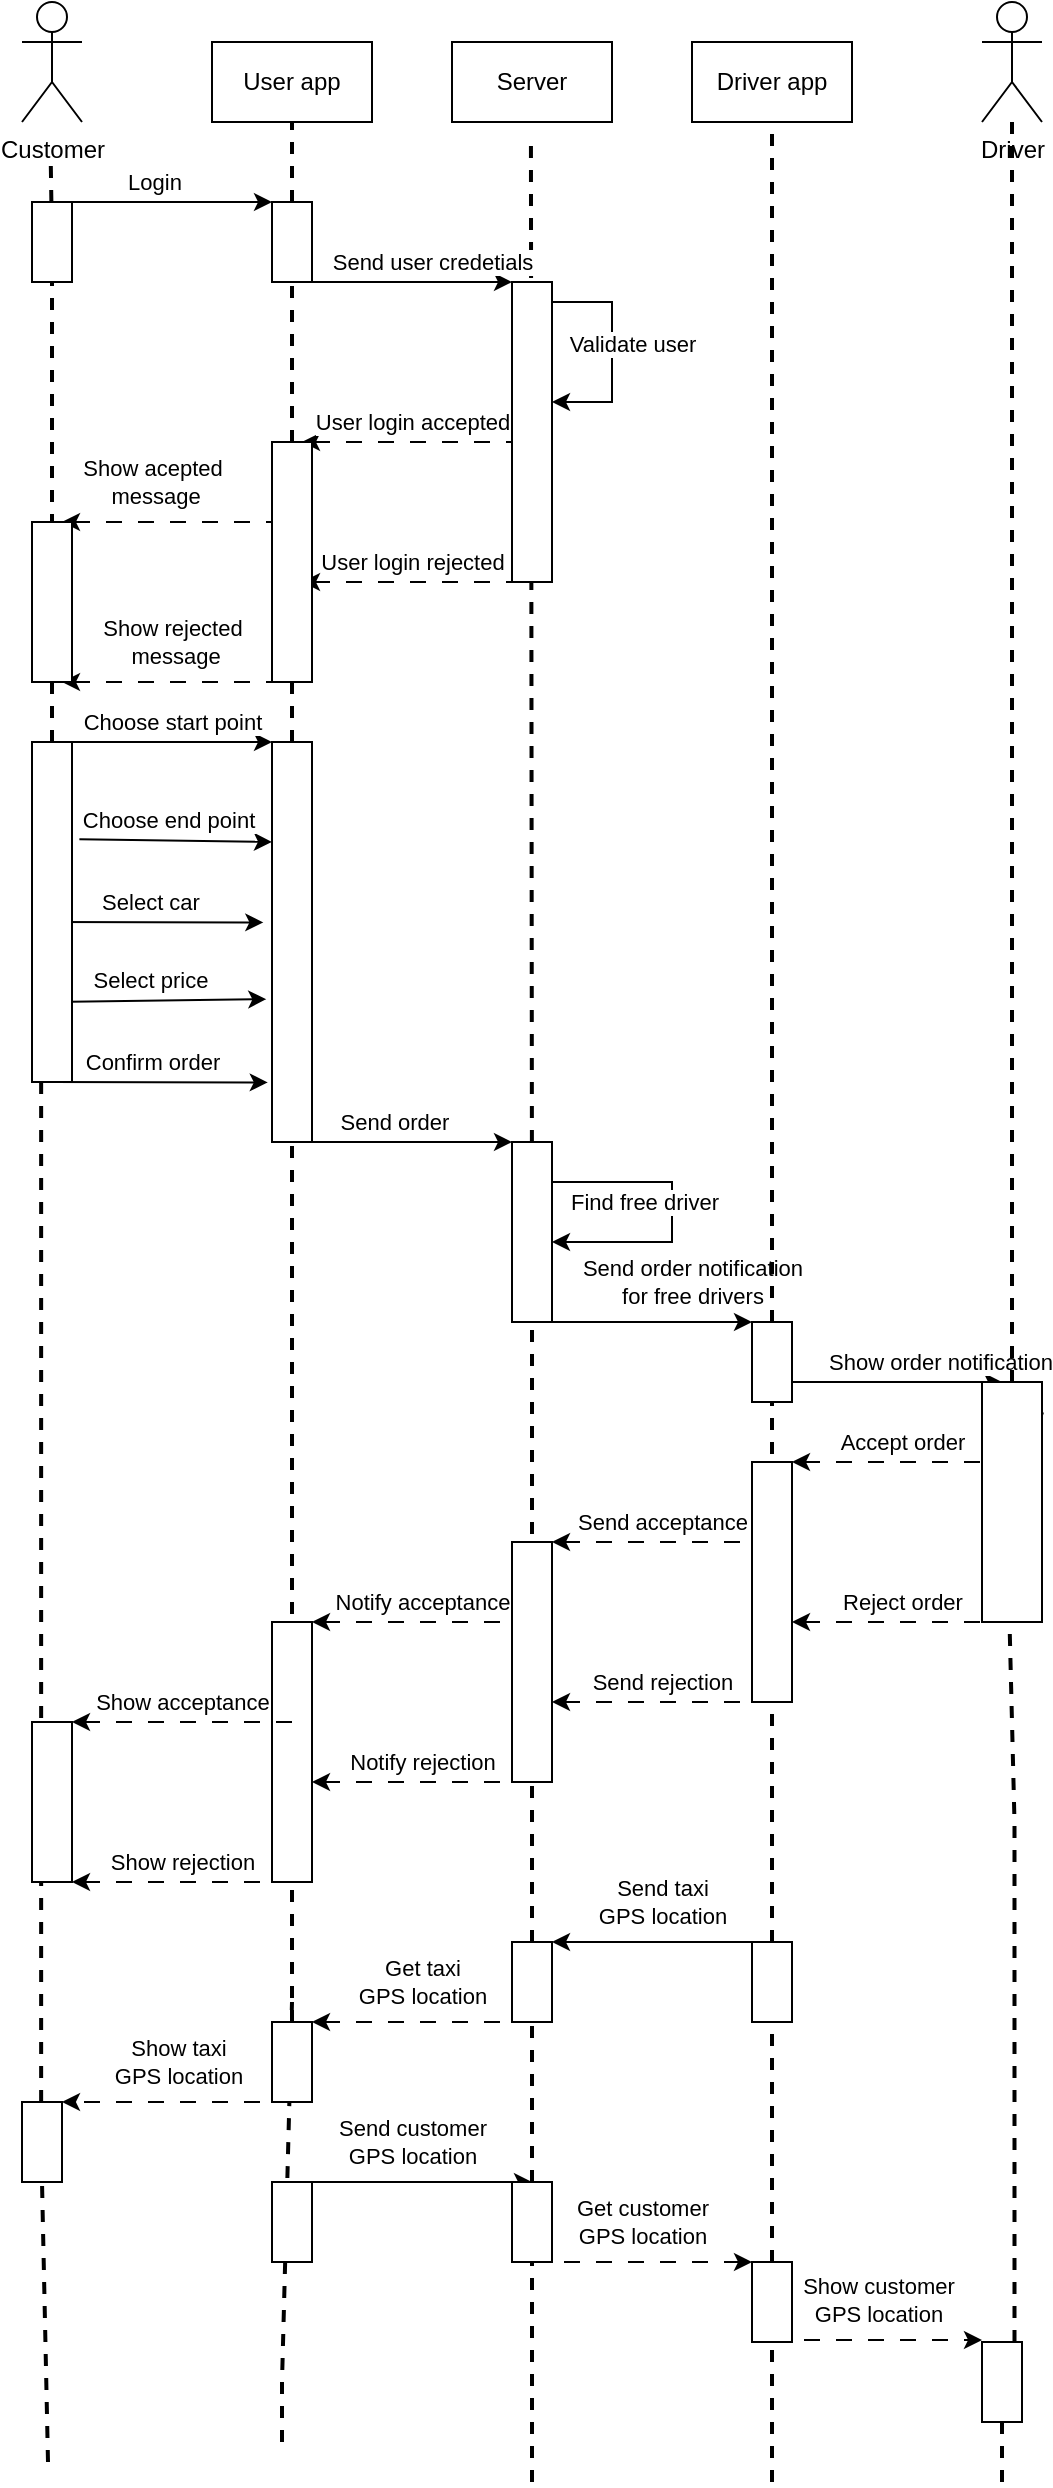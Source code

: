 <mxfile version="24.0.2" type="device">
  <diagram name="Сторінка-1" id="gaHJlM_o8Gn8RclPUItu">
    <mxGraphModel dx="745" dy="491" grid="1" gridSize="10" guides="1" tooltips="1" connect="1" arrows="1" fold="1" page="1" pageScale="1" pageWidth="827" pageHeight="1169" math="0" shadow="0">
      <root>
        <mxCell id="0" />
        <mxCell id="1" parent="0" />
        <mxCell id="_SpGkHHjeZJWKLWVW1Du-1" value="Customer" style="shape=umlActor;verticalLabelPosition=bottom;verticalAlign=top;html=1;outlineConnect=0;" parent="1" vertex="1">
          <mxGeometry x="65" y="60" width="30" height="60" as="geometry" />
        </mxCell>
        <mxCell id="_SpGkHHjeZJWKLWVW1Du-2" value="Driver" style="shape=umlActor;verticalLabelPosition=bottom;verticalAlign=top;html=1;outlineConnect=0;" parent="1" vertex="1">
          <mxGeometry x="545" y="60" width="30" height="60" as="geometry" />
        </mxCell>
        <mxCell id="_SpGkHHjeZJWKLWVW1Du-5" value="User app" style="rounded=0;whiteSpace=wrap;html=1;" parent="1" vertex="1">
          <mxGeometry x="160" y="80" width="80" height="40" as="geometry" />
        </mxCell>
        <mxCell id="_SpGkHHjeZJWKLWVW1Du-7" value="Server" style="rounded=0;whiteSpace=wrap;html=1;" parent="1" vertex="1">
          <mxGeometry x="280" y="80" width="80" height="40" as="geometry" />
        </mxCell>
        <mxCell id="_SpGkHHjeZJWKLWVW1Du-13" value="Choose start point" style="endArrow=classic;html=1;rounded=0;entryX=0;entryY=0;entryDx=0;entryDy=0;" parent="1" edge="1">
          <mxGeometry x="0.091" y="10" width="50" height="50" relative="1" as="geometry">
            <mxPoint x="80" y="430" as="sourcePoint" />
            <mxPoint x="190" y="430" as="targetPoint" />
            <Array as="points">
              <mxPoint x="130" y="430" />
            </Array>
            <mxPoint as="offset" />
          </mxGeometry>
        </mxCell>
        <mxCell id="_SpGkHHjeZJWKLWVW1Du-14" value="Choose end point" style="endArrow=classic;html=1;rounded=0;entryX=0;entryY=0.25;entryDx=0;entryDy=0;exitX=1.185;exitY=0.286;exitDx=0;exitDy=0;exitPerimeter=0;" parent="1" source="_SpGkHHjeZJWKLWVW1Du-74" edge="1">
          <mxGeometry x="-0.074" y="10" width="50" height="50" relative="1" as="geometry">
            <mxPoint x="90" y="480" as="sourcePoint" />
            <mxPoint x="190" y="480" as="targetPoint" />
            <Array as="points" />
            <mxPoint as="offset" />
          </mxGeometry>
        </mxCell>
        <mxCell id="_SpGkHHjeZJWKLWVW1Du-15" value="Select car" style="endArrow=classic;html=1;rounded=0;entryX=-0.217;entryY=0.451;entryDx=0;entryDy=0;entryPerimeter=0;" parent="1" edge="1">
          <mxGeometry x="-0.08" y="10" width="50" height="50" relative="1" as="geometry">
            <mxPoint x="80" y="520" as="sourcePoint" />
            <mxPoint x="185.66" y="520.2" as="targetPoint" />
            <Array as="points" />
            <mxPoint as="offset" />
          </mxGeometry>
        </mxCell>
        <mxCell id="_SpGkHHjeZJWKLWVW1Du-16" value="Confirm order" style="endArrow=classic;html=1;rounded=0;entryX=-0.106;entryY=0.851;entryDx=0;entryDy=0;entryPerimeter=0;" parent="1" edge="1">
          <mxGeometry x="-0.077" y="10" width="50" height="50" relative="1" as="geometry">
            <mxPoint x="80" y="600" as="sourcePoint" />
            <mxPoint x="187.88" y="600.2" as="targetPoint" />
            <Array as="points" />
            <mxPoint as="offset" />
          </mxGeometry>
        </mxCell>
        <mxCell id="_SpGkHHjeZJWKLWVW1Du-18" value="Driver app" style="rounded=0;whiteSpace=wrap;html=1;" parent="1" vertex="1">
          <mxGeometry x="400" y="80" width="80" height="40" as="geometry" />
        </mxCell>
        <mxCell id="_SpGkHHjeZJWKLWVW1Du-19" value="Select price" style="endArrow=classic;html=1;rounded=0;entryX=-0.143;entryY=0.643;entryDx=0;entryDy=0;entryPerimeter=0;" parent="1" edge="1">
          <mxGeometry x="-0.08" y="10" width="50" height="50" relative="1" as="geometry">
            <mxPoint x="80" y="560" as="sourcePoint" />
            <mxPoint x="187.14" y="558.6" as="targetPoint" />
            <Array as="points" />
            <mxPoint as="offset" />
          </mxGeometry>
        </mxCell>
        <mxCell id="_SpGkHHjeZJWKLWVW1Du-24" value="Send order" style="endArrow=classic;html=1;rounded=0;entryX=0;entryY=0;entryDx=0;entryDy=0;" parent="1" edge="1">
          <mxGeometry x="-0.076" y="10" width="50" height="50" relative="1" as="geometry">
            <mxPoint x="200" y="630" as="sourcePoint" />
            <mxPoint x="310.0" y="630" as="targetPoint" />
            <Array as="points" />
            <mxPoint as="offset" />
          </mxGeometry>
        </mxCell>
        <mxCell id="_SpGkHHjeZJWKLWVW1Du-25" value="Find free driver" style="endArrow=classic;html=1;rounded=0;" parent="1" edge="1">
          <mxGeometry x="-0.385" y="-10" width="50" height="50" relative="1" as="geometry">
            <mxPoint x="330" y="650" as="sourcePoint" />
            <mxPoint x="330" y="680" as="targetPoint" />
            <Array as="points">
              <mxPoint x="390" y="650" />
              <mxPoint x="390" y="680" />
            </Array>
            <mxPoint as="offset" />
          </mxGeometry>
        </mxCell>
        <mxCell id="_SpGkHHjeZJWKLWVW1Du-26" value="Send order notification&lt;br&gt;for free drivers" style="endArrow=classic;html=1;rounded=0;verticalAlign=middle;entryX=0;entryY=0;entryDx=0;entryDy=0;" parent="1" target="_SpGkHHjeZJWKLWVW1Du-51" edge="1">
          <mxGeometry x="0.46" y="20" width="50" height="50" relative="1" as="geometry">
            <mxPoint x="319" y="720" as="sourcePoint" />
            <mxPoint x="420" y="720" as="targetPoint" />
            <Array as="points" />
            <mxPoint as="offset" />
          </mxGeometry>
        </mxCell>
        <mxCell id="_SpGkHHjeZJWKLWVW1Du-28" value="Show order notification" style="endArrow=classic;html=1;rounded=0;" parent="1" edge="1">
          <mxGeometry x="0.455" y="10" width="50" height="50" relative="1" as="geometry">
            <mxPoint x="440" y="750" as="sourcePoint" />
            <mxPoint x="555" y="750" as="targetPoint" />
            <Array as="points" />
            <mxPoint as="offset" />
          </mxGeometry>
        </mxCell>
        <mxCell id="_SpGkHHjeZJWKLWVW1Du-29" value="Accept order" style="endArrow=classic;html=1;rounded=0;entryX=1;entryY=0;entryDx=0;entryDy=0;dashed=1;dashPattern=8 8;" parent="1" target="_SpGkHHjeZJWKLWVW1Du-60" edge="1">
          <mxGeometry y="-10" width="50" height="50" relative="1" as="geometry">
            <mxPoint x="560" y="790" as="sourcePoint" />
            <mxPoint x="440" y="790" as="targetPoint" />
            <mxPoint as="offset" />
          </mxGeometry>
        </mxCell>
        <mxCell id="_SpGkHHjeZJWKLWVW1Du-30" value="Reject order" style="endArrow=classic;html=1;rounded=0;entryX=1;entryY=0;entryDx=0;entryDy=0;dashed=1;dashPattern=8 8;" parent="1" edge="1">
          <mxGeometry y="-10" width="50" height="50" relative="1" as="geometry">
            <mxPoint x="560" y="870" as="sourcePoint" />
            <mxPoint x="450" y="870" as="targetPoint" />
            <mxPoint as="offset" />
          </mxGeometry>
        </mxCell>
        <mxCell id="_SpGkHHjeZJWKLWVW1Du-31" value="Send acceptance" style="endArrow=classic;html=1;rounded=0;dashed=1;dashPattern=8 8;entryX=1;entryY=0;entryDx=0;entryDy=0;" parent="1" target="_SpGkHHjeZJWKLWVW1Du-63" edge="1">
          <mxGeometry y="-10" width="50" height="50" relative="1" as="geometry">
            <mxPoint x="440" y="830" as="sourcePoint" />
            <mxPoint x="320" y="830" as="targetPoint" />
            <mxPoint as="offset" />
          </mxGeometry>
        </mxCell>
        <mxCell id="_SpGkHHjeZJWKLWVW1Du-32" value="Send rejection" style="endArrow=classic;html=1;rounded=0;entryX=1;entryY=0;entryDx=0;entryDy=0;dashed=1;dashPattern=8 8;" parent="1" edge="1">
          <mxGeometry y="-10" width="50" height="50" relative="1" as="geometry">
            <mxPoint x="440" y="910" as="sourcePoint" />
            <mxPoint x="330" y="910" as="targetPoint" />
            <mxPoint as="offset" />
          </mxGeometry>
        </mxCell>
        <mxCell id="_SpGkHHjeZJWKLWVW1Du-33" value="Notify acceptance" style="endArrow=classic;html=1;rounded=0;entryX=1;entryY=0;entryDx=0;entryDy=0;dashed=1;dashPattern=8 8;" parent="1" target="_SpGkHHjeZJWKLWVW1Du-84" edge="1">
          <mxGeometry y="-10" width="50" height="50" relative="1" as="geometry">
            <mxPoint x="320" y="870" as="sourcePoint" />
            <mxPoint x="200" y="870" as="targetPoint" />
            <mxPoint as="offset" />
          </mxGeometry>
        </mxCell>
        <mxCell id="_SpGkHHjeZJWKLWVW1Du-34" value="Notify rejection" style="endArrow=classic;html=1;rounded=0;entryX=1;entryY=0;entryDx=0;entryDy=0;dashed=1;dashPattern=8 8;" parent="1" edge="1">
          <mxGeometry y="-10" width="50" height="50" relative="1" as="geometry">
            <mxPoint x="320" y="950" as="sourcePoint" />
            <mxPoint x="210" y="950" as="targetPoint" />
            <mxPoint as="offset" />
          </mxGeometry>
        </mxCell>
        <mxCell id="_SpGkHHjeZJWKLWVW1Du-35" value="Send taxi &lt;br&gt;GPS location" style="endArrow=classic;html=1;rounded=0;entryX=1;entryY=0;entryDx=0;entryDy=0;" parent="1" target="_SpGkHHjeZJWKLWVW1Du-65" edge="1">
          <mxGeometry y="-20" width="50" height="50" relative="1" as="geometry">
            <mxPoint x="440" y="1030" as="sourcePoint" />
            <mxPoint x="320" y="1030" as="targetPoint" />
            <mxPoint as="offset" />
          </mxGeometry>
        </mxCell>
        <mxCell id="_SpGkHHjeZJWKLWVW1Du-36" value="Get taxi &lt;br&gt;GPS location" style="endArrow=classic;html=1;rounded=0;entryX=1;entryY=0;entryDx=0;entryDy=0;dashed=1;dashPattern=8 8;" parent="1" target="_SpGkHHjeZJWKLWVW1Du-76" edge="1">
          <mxGeometry y="-20" width="50" height="50" relative="1" as="geometry">
            <mxPoint x="320" y="1070" as="sourcePoint" />
            <mxPoint x="200" y="1070" as="targetPoint" />
            <mxPoint as="offset" />
          </mxGeometry>
        </mxCell>
        <mxCell id="_SpGkHHjeZJWKLWVW1Du-37" value="Show taxi &lt;br&gt;GPS location" style="endArrow=classic;html=1;rounded=0;entryX=1;entryY=0;entryDx=0;entryDy=0;dashed=1;dashPattern=8 8;" parent="1" target="_SpGkHHjeZJWKLWVW1Du-80" edge="1">
          <mxGeometry y="-20" width="50" height="50" relative="1" as="geometry">
            <mxPoint x="200" y="1110" as="sourcePoint" />
            <mxPoint x="80" y="1110" as="targetPoint" />
            <mxPoint as="offset" />
          </mxGeometry>
        </mxCell>
        <mxCell id="_SpGkHHjeZJWKLWVW1Du-39" value="&lt;span style=&quot;color: rgb(0, 0, 0); font-family: Helvetica; font-size: 11px; font-style: normal; font-variant-ligatures: normal; font-variant-caps: normal; font-weight: 400; letter-spacing: normal; orphans: 2; text-align: center; text-indent: 0px; text-transform: none; widows: 2; word-spacing: 0px; -webkit-text-stroke-width: 0px; background-color: rgb(255, 255, 255); text-decoration-thickness: initial; text-decoration-style: initial; text-decoration-color: initial; float: none; display: inline !important;&quot;&gt;Send customer&lt;/span&gt;&lt;br style=&quot;--tw-border-spacing-x: 0; --tw-border-spacing-y: 0; --tw-translate-x: 0; --tw-translate-y: 0; --tw-rotate: 0; --tw-skew-x: 0; --tw-skew-y: 0; --tw-scale-x: 1; --tw-scale-y: 1; --tw-pan-x: ; --tw-pan-y: ; --tw-pinch-zoom: ; --tw-scroll-snap-strictness: proximity; --tw-ordinal: ; --tw-slashed-zero: ; --tw-numeric-figure: ; --tw-numeric-spacing: ; --tw-numeric-fraction: ; --tw-ring-inset: ; --tw-ring-offset-width: 0px; --tw-ring-offset-color: #fff; --tw-ring-color: rgb(59 130 246 / .5); --tw-ring-offset-shadow: 0 0 #0000; --tw-ring-shadow: 0 0 #0000; --tw-shadow: 0 0 #0000; --tw-shadow-colored: 0 0 #0000; --tw-blur: ; --tw-brightness: ; --tw-contrast: ; --tw-grayscale: ; --tw-hue-rotate: ; --tw-invert: ; --tw-saturate: ; --tw-sepia: ; --tw-drop-shadow: ; --tw-backdrop-blur: ; --tw-backdrop-brightness: ; --tw-backdrop-contrast: ; --tw-backdrop-grayscale: ; --tw-backdrop-hue-rotate: ; --tw-backdrop-invert: ; --tw-backdrop-opacity: ; --tw-backdrop-saturate: ; --tw-backdrop-sepia: ; border-color: var(--border-color); color: rgb(0, 0, 0); font-family: Helvetica; font-size: 11px; font-style: normal; font-variant-ligatures: normal; font-variant-caps: normal; font-weight: 400; letter-spacing: normal; orphans: 2; text-align: center; text-indent: 0px; text-transform: none; widows: 2; word-spacing: 0px; -webkit-text-stroke-width: 0px; text-decoration-thickness: initial; text-decoration-style: initial; text-decoration-color: initial;&quot;&gt;&lt;span style=&quot;color: rgb(0, 0, 0); font-family: Helvetica; font-size: 11px; font-style: normal; font-variant-ligatures: normal; font-variant-caps: normal; font-weight: 400; letter-spacing: normal; orphans: 2; text-align: center; text-indent: 0px; text-transform: none; widows: 2; word-spacing: 0px; -webkit-text-stroke-width: 0px; background-color: rgb(255, 255, 255); text-decoration-thickness: initial; text-decoration-style: initial; text-decoration-color: initial; float: none; display: inline !important;&quot;&gt;GPS location&lt;/span&gt;" style="endArrow=classic;html=1;rounded=0;" parent="1" edge="1">
          <mxGeometry y="20" width="50" height="50" relative="1" as="geometry">
            <mxPoint x="200" y="1150" as="sourcePoint" />
            <mxPoint x="320" y="1150" as="targetPoint" />
            <mxPoint as="offset" />
          </mxGeometry>
        </mxCell>
        <mxCell id="_SpGkHHjeZJWKLWVW1Du-40" value="Get customer&lt;br style=&quot;--tw-border-spacing-x: 0; --tw-border-spacing-y: 0; --tw-translate-x: 0; --tw-translate-y: 0; --tw-rotate: 0; --tw-skew-x: 0; --tw-skew-y: 0; --tw-scale-x: 1; --tw-scale-y: 1; --tw-pan-x: ; --tw-pan-y: ; --tw-pinch-zoom: ; --tw-scroll-snap-strictness: proximity; --tw-ordinal: ; --tw-slashed-zero: ; --tw-numeric-figure: ; --tw-numeric-spacing: ; --tw-numeric-fraction: ; --tw-ring-inset: ; --tw-ring-offset-width: 0px; --tw-ring-offset-color: #fff; --tw-ring-color: rgb(59 130 246 / .5); --tw-ring-offset-shadow: 0 0 #0000; --tw-ring-shadow: 0 0 #0000; --tw-shadow: 0 0 #0000; --tw-shadow-colored: 0 0 #0000; --tw-blur: ; --tw-brightness: ; --tw-contrast: ; --tw-grayscale: ; --tw-hue-rotate: ; --tw-invert: ; --tw-saturate: ; --tw-sepia: ; --tw-drop-shadow: ; --tw-backdrop-blur: ; --tw-backdrop-brightness: ; --tw-backdrop-contrast: ; --tw-backdrop-grayscale: ; --tw-backdrop-hue-rotate: ; --tw-backdrop-invert: ; --tw-backdrop-opacity: ; --tw-backdrop-saturate: ; --tw-backdrop-sepia: ; border-color: var(--border-color);&quot;&gt;GPS location" style="endArrow=classic;html=1;rounded=0;entryX=0;entryY=0;entryDx=0;entryDy=0;dashed=1;dashPattern=8 8;" parent="1" target="_SpGkHHjeZJWKLWVW1Du-85" edge="1">
          <mxGeometry y="20" width="50" height="50" relative="1" as="geometry">
            <mxPoint x="320" y="1190" as="sourcePoint" />
            <mxPoint x="440" y="1190" as="targetPoint" />
            <mxPoint as="offset" />
          </mxGeometry>
        </mxCell>
        <mxCell id="_SpGkHHjeZJWKLWVW1Du-41" value="&lt;span style=&quot;color: rgb(0, 0, 0); font-family: Helvetica; font-size: 11px; font-style: normal; font-variant-ligatures: normal; font-variant-caps: normal; font-weight: 400; letter-spacing: normal; orphans: 2; text-align: center; text-indent: 0px; text-transform: none; widows: 2; word-spacing: 0px; -webkit-text-stroke-width: 0px; background-color: rgb(255, 255, 255); text-decoration-thickness: initial; text-decoration-style: initial; text-decoration-color: initial; float: none; display: inline !important;&quot;&gt;Show customer&lt;/span&gt;&lt;br style=&quot;--tw-border-spacing-x: 0; --tw-border-spacing-y: 0; --tw-translate-x: 0; --tw-translate-y: 0; --tw-rotate: 0; --tw-skew-x: 0; --tw-skew-y: 0; --tw-scale-x: 1; --tw-scale-y: 1; --tw-pan-x: ; --tw-pan-y: ; --tw-pinch-zoom: ; --tw-scroll-snap-strictness: proximity; --tw-ordinal: ; --tw-slashed-zero: ; --tw-numeric-figure: ; --tw-numeric-spacing: ; --tw-numeric-fraction: ; --tw-ring-inset: ; --tw-ring-offset-width: 0px; --tw-ring-offset-color: #fff; --tw-ring-color: rgb(59 130 246 / .5); --tw-ring-offset-shadow: 0 0 #0000; --tw-ring-shadow: 0 0 #0000; --tw-shadow: 0 0 #0000; --tw-shadow-colored: 0 0 #0000; --tw-blur: ; --tw-brightness: ; --tw-contrast: ; --tw-grayscale: ; --tw-hue-rotate: ; --tw-invert: ; --tw-saturate: ; --tw-sepia: ; --tw-drop-shadow: ; --tw-backdrop-blur: ; --tw-backdrop-brightness: ; --tw-backdrop-contrast: ; --tw-backdrop-grayscale: ; --tw-backdrop-hue-rotate: ; --tw-backdrop-invert: ; --tw-backdrop-opacity: ; --tw-backdrop-saturate: ; --tw-backdrop-sepia: ; border-color: var(--border-color); color: rgb(0, 0, 0); font-family: Helvetica; font-size: 11px; font-style: normal; font-variant-ligatures: normal; font-variant-caps: normal; font-weight: 400; letter-spacing: normal; orphans: 2; text-align: center; text-indent: 0px; text-transform: none; widows: 2; word-spacing: 0px; -webkit-text-stroke-width: 0px; text-decoration-thickness: initial; text-decoration-style: initial; text-decoration-color: initial;&quot;&gt;&lt;span style=&quot;color: rgb(0, 0, 0); font-family: Helvetica; font-size: 11px; font-style: normal; font-variant-ligatures: normal; font-variant-caps: normal; font-weight: 400; letter-spacing: normal; orphans: 2; text-align: center; text-indent: 0px; text-transform: none; widows: 2; word-spacing: 0px; -webkit-text-stroke-width: 0px; background-color: rgb(255, 255, 255); text-decoration-thickness: initial; text-decoration-style: initial; text-decoration-color: initial; float: none; display: inline !important;&quot;&gt;GPS location&lt;/span&gt;" style="endArrow=classic;html=1;rounded=0;dashed=1;dashPattern=8 8;" parent="1" edge="1">
          <mxGeometry y="20" width="50" height="50" relative="1" as="geometry">
            <mxPoint x="440" y="1229" as="sourcePoint" />
            <mxPoint x="545" y="1229" as="targetPoint" />
            <mxPoint as="offset" />
          </mxGeometry>
        </mxCell>
        <mxCell id="_SpGkHHjeZJWKLWVW1Du-53" value="" style="endArrow=none;dashed=1;html=1;strokeWidth=2;rounded=0;entryX=0.5;entryY=1;entryDx=0;entryDy=0;" parent="1" source="_SpGkHHjeZJWKLWVW1Du-51" target="_SpGkHHjeZJWKLWVW1Du-18" edge="1">
          <mxGeometry width="50" height="50" relative="1" as="geometry">
            <mxPoint x="440" y="1002.5" as="sourcePoint" />
            <mxPoint x="360" y="320" as="targetPoint" />
          </mxGeometry>
        </mxCell>
        <mxCell id="_SpGkHHjeZJWKLWVW1Du-54" value="" style="endArrow=none;dashed=1;html=1;strokeWidth=2;rounded=0;entryX=0.5;entryY=1;entryDx=0;entryDy=0;" parent="1" target="_SpGkHHjeZJWKLWVW1Du-51" edge="1">
          <mxGeometry width="50" height="50" relative="1" as="geometry">
            <mxPoint x="440" y="870" as="sourcePoint" />
            <mxPoint x="440" y="390" as="targetPoint" />
          </mxGeometry>
        </mxCell>
        <mxCell id="_SpGkHHjeZJWKLWVW1Du-51" value="" style="rounded=0;whiteSpace=wrap;html=1;" parent="1" vertex="1">
          <mxGeometry x="430" y="720" width="20" height="40" as="geometry" />
        </mxCell>
        <mxCell id="_SpGkHHjeZJWKLWVW1Du-55" value="" style="endArrow=none;dashed=1;html=1;strokeWidth=2;rounded=0;entryX=0.5;entryY=1;entryDx=0;entryDy=0;exitX=0.5;exitY=0;exitDx=0;exitDy=0;" parent="1" target="_SpGkHHjeZJWKLWVW1Du-5" edge="1" source="QHzolG0_3GyS-nPzgu4t-9">
          <mxGeometry width="50" height="50" relative="1" as="geometry">
            <mxPoint x="200" y="420" as="sourcePoint" />
            <mxPoint x="195.0" y="120" as="targetPoint" />
          </mxGeometry>
        </mxCell>
        <mxCell id="_SpGkHHjeZJWKLWVW1Du-57" value="" style="endArrow=none;dashed=1;html=1;strokeWidth=2;rounded=0;entryX=0.5;entryY=1;entryDx=0;entryDy=0;" parent="1" source="_SpGkHHjeZJWKLWVW1Du-58" edge="1">
          <mxGeometry width="50" height="50" relative="1" as="geometry">
            <mxPoint x="319.89" y="1010.833" as="sourcePoint" />
            <mxPoint x="319.47" y="130" as="targetPoint" />
          </mxGeometry>
        </mxCell>
        <mxCell id="_SpGkHHjeZJWKLWVW1Du-59" value="" style="endArrow=none;dashed=1;html=1;strokeWidth=2;rounded=0;entryX=0.5;entryY=1;entryDx=0;entryDy=0;" parent="1" source="_SpGkHHjeZJWKLWVW1Du-65" target="_SpGkHHjeZJWKLWVW1Du-58" edge="1">
          <mxGeometry width="50" height="50" relative="1" as="geometry">
            <mxPoint x="319.89" y="1280.833" as="sourcePoint" />
            <mxPoint x="319.47" y="400" as="targetPoint" />
          </mxGeometry>
        </mxCell>
        <mxCell id="_SpGkHHjeZJWKLWVW1Du-58" value="" style="rounded=0;whiteSpace=wrap;html=1;fillColor=#FFFFFF;" parent="1" vertex="1">
          <mxGeometry x="310" y="630" width="20" height="90" as="geometry" />
        </mxCell>
        <mxCell id="_SpGkHHjeZJWKLWVW1Du-60" value="" style="rounded=0;whiteSpace=wrap;html=1;" parent="1" vertex="1">
          <mxGeometry x="430" y="790" width="20" height="120" as="geometry" />
        </mxCell>
        <mxCell id="_SpGkHHjeZJWKLWVW1Du-62" value="" style="endArrow=none;dashed=1;html=1;strokeWidth=2;rounded=0;entryX=0.5;entryY=1;entryDx=0;entryDy=0;" parent="1" source="_SpGkHHjeZJWKLWVW1Du-91" edge="1">
          <mxGeometry width="50" height="50" relative="1" as="geometry">
            <mxPoint x="440" y="1272.5" as="sourcePoint" />
            <mxPoint x="440" y="910" as="targetPoint" />
          </mxGeometry>
        </mxCell>
        <mxCell id="_SpGkHHjeZJWKLWVW1Du-63" value="" style="rounded=0;whiteSpace=wrap;html=1;" parent="1" vertex="1">
          <mxGeometry x="310" y="830" width="20" height="120" as="geometry" />
        </mxCell>
        <mxCell id="_SpGkHHjeZJWKLWVW1Du-66" value="" style="endArrow=none;dashed=1;html=1;strokeWidth=2;rounded=0;entryX=0.5;entryY=1;entryDx=0;entryDy=0;" parent="1" source="_SpGkHHjeZJWKLWVW1Du-67" target="_SpGkHHjeZJWKLWVW1Du-65" edge="1">
          <mxGeometry width="50" height="50" relative="1" as="geometry">
            <mxPoint x="319.89" y="1280.833" as="sourcePoint" />
            <mxPoint x="320" y="720" as="targetPoint" />
          </mxGeometry>
        </mxCell>
        <mxCell id="_SpGkHHjeZJWKLWVW1Du-65" value="" style="rounded=0;whiteSpace=wrap;html=1;" parent="1" vertex="1">
          <mxGeometry x="310" y="1030" width="20" height="40" as="geometry" />
        </mxCell>
        <mxCell id="_SpGkHHjeZJWKLWVW1Du-68" value="" style="endArrow=none;dashed=1;html=1;strokeWidth=2;rounded=0;entryX=0.5;entryY=1;entryDx=0;entryDy=0;" parent="1" target="_SpGkHHjeZJWKLWVW1Du-67" edge="1">
          <mxGeometry width="50" height="50" relative="1" as="geometry">
            <mxPoint x="320" y="1300" as="sourcePoint" />
            <mxPoint x="320" y="1070" as="targetPoint" />
          </mxGeometry>
        </mxCell>
        <mxCell id="_SpGkHHjeZJWKLWVW1Du-67" value="" style="rounded=0;whiteSpace=wrap;html=1;" parent="1" vertex="1">
          <mxGeometry x="310" y="1150" width="20" height="40" as="geometry" />
        </mxCell>
        <mxCell id="_SpGkHHjeZJWKLWVW1Du-70" value="" style="endArrow=none;dashed=1;html=1;strokeWidth=2;rounded=0;exitX=0.5;exitY=0;exitDx=0;exitDy=0;" parent="1" target="_SpGkHHjeZJWKLWVW1Du-2" edge="1" source="_SpGkHHjeZJWKLWVW1Du-95">
          <mxGeometry width="50" height="50" relative="1" as="geometry">
            <mxPoint x="560" y="550" as="sourcePoint" />
            <mxPoint x="570" y="130" as="targetPoint" />
            <Array as="points">
              <mxPoint x="560" y="240" />
            </Array>
          </mxGeometry>
        </mxCell>
        <mxCell id="_SpGkHHjeZJWKLWVW1Du-73" value="" style="endArrow=none;dashed=1;html=1;strokeWidth=2;rounded=0;entryX=0.5;entryY=1;entryDx=0;entryDy=0;" parent="1" target="_SpGkHHjeZJWKLWVW1Du-72" edge="1">
          <mxGeometry width="50" height="50" relative="1" as="geometry">
            <mxPoint x="200" y="950" as="sourcePoint" />
            <mxPoint x="199.17" y="390" as="targetPoint" />
          </mxGeometry>
        </mxCell>
        <mxCell id="_SpGkHHjeZJWKLWVW1Du-72" value="" style="rounded=0;whiteSpace=wrap;html=1;" parent="1" vertex="1">
          <mxGeometry x="190" y="430" width="20" height="200" as="geometry" />
        </mxCell>
        <mxCell id="_SpGkHHjeZJWKLWVW1Du-75" value="" style="endArrow=none;dashed=1;html=1;strokeWidth=2;rounded=0;entryX=0.5;entryY=1;entryDx=0;entryDy=0;" parent="1" edge="1">
          <mxGeometry width="50" height="50" relative="1" as="geometry">
            <mxPoint x="74.57" y="1110" as="sourcePoint" />
            <mxPoint x="74.57" y="600" as="targetPoint" />
          </mxGeometry>
        </mxCell>
        <mxCell id="_SpGkHHjeZJWKLWVW1Du-74" value="" style="rounded=0;whiteSpace=wrap;html=1;" parent="1" vertex="1">
          <mxGeometry x="70" y="430" width="20" height="170" as="geometry" />
        </mxCell>
        <mxCell id="_SpGkHHjeZJWKLWVW1Du-77" value="" style="endArrow=none;dashed=1;html=1;strokeWidth=2;rounded=0;" parent="1" edge="1">
          <mxGeometry width="50" height="50" relative="1" as="geometry">
            <mxPoint x="195" y="1280" as="sourcePoint" />
            <mxPoint x="200" y="1060" as="targetPoint" />
            <Array as="points">
              <mxPoint x="195" y="1250" />
            </Array>
          </mxGeometry>
        </mxCell>
        <mxCell id="_SpGkHHjeZJWKLWVW1Du-76" value="" style="rounded=0;whiteSpace=wrap;html=1;" parent="1" vertex="1">
          <mxGeometry x="190" y="1070" width="20" height="40" as="geometry" />
        </mxCell>
        <mxCell id="_SpGkHHjeZJWKLWVW1Du-78" value="" style="rounded=0;whiteSpace=wrap;html=1;" parent="1" vertex="1">
          <mxGeometry x="190" y="1150" width="20" height="40" as="geometry" />
        </mxCell>
        <mxCell id="_SpGkHHjeZJWKLWVW1Du-81" value="" style="endArrow=none;dashed=1;html=1;strokeWidth=2;rounded=0;entryX=0.5;entryY=1;entryDx=0;entryDy=0;" parent="1" target="_SpGkHHjeZJWKLWVW1Du-80" edge="1">
          <mxGeometry width="50" height="50" relative="1" as="geometry">
            <mxPoint x="78" y="1290" as="sourcePoint" />
            <mxPoint x="72.5" y="1150" as="targetPoint" />
          </mxGeometry>
        </mxCell>
        <mxCell id="_SpGkHHjeZJWKLWVW1Du-80" value="" style="rounded=0;whiteSpace=wrap;html=1;" parent="1" vertex="1">
          <mxGeometry x="65" y="1110" width="20" height="40" as="geometry" />
        </mxCell>
        <mxCell id="_SpGkHHjeZJWKLWVW1Du-83" value="" style="endArrow=none;dashed=1;html=1;strokeWidth=2;rounded=0;" parent="1" source="_SpGkHHjeZJWKLWVW1Du-76" edge="1">
          <mxGeometry width="50" height="50" relative="1" as="geometry">
            <mxPoint x="200" y="1070" as="sourcePoint" />
            <mxPoint x="200" y="940" as="targetPoint" />
          </mxGeometry>
        </mxCell>
        <mxCell id="_SpGkHHjeZJWKLWVW1Du-84" value="" style="rounded=0;whiteSpace=wrap;html=1;" parent="1" vertex="1">
          <mxGeometry x="190" y="870" width="20" height="130" as="geometry" />
        </mxCell>
        <mxCell id="_SpGkHHjeZJWKLWVW1Du-86" value="" style="endArrow=none;dashed=1;html=1;strokeWidth=2;rounded=0;entryX=0.5;entryY=1;entryDx=0;entryDy=0;" parent="1" target="_SpGkHHjeZJWKLWVW1Du-85" edge="1">
          <mxGeometry width="50" height="50" relative="1" as="geometry">
            <mxPoint x="440" y="1300" as="sourcePoint" />
            <mxPoint x="440" y="910" as="targetPoint" />
          </mxGeometry>
        </mxCell>
        <mxCell id="_SpGkHHjeZJWKLWVW1Du-85" value="" style="rounded=0;whiteSpace=wrap;html=1;" parent="1" vertex="1">
          <mxGeometry x="430" y="1190" width="20" height="40" as="geometry" />
        </mxCell>
        <mxCell id="_SpGkHHjeZJWKLWVW1Du-92" value="" style="endArrow=none;dashed=1;html=1;strokeWidth=2;rounded=0;entryX=0.5;entryY=1;entryDx=0;entryDy=0;" parent="1" source="_SpGkHHjeZJWKLWVW1Du-85" target="_SpGkHHjeZJWKLWVW1Du-91" edge="1">
          <mxGeometry width="50" height="50" relative="1" as="geometry">
            <mxPoint x="440" y="1190" as="sourcePoint" />
            <mxPoint x="440" y="910" as="targetPoint" />
          </mxGeometry>
        </mxCell>
        <mxCell id="_SpGkHHjeZJWKLWVW1Du-91" value="" style="rounded=0;whiteSpace=wrap;html=1;" parent="1" vertex="1">
          <mxGeometry x="430" y="1030" width="20" height="40" as="geometry" />
        </mxCell>
        <mxCell id="_SpGkHHjeZJWKLWVW1Du-94" value="" style="endArrow=none;dashed=1;html=1;strokeWidth=2;rounded=0;entryX=0.5;entryY=1;entryDx=0;entryDy=0;" parent="1" source="_SpGkHHjeZJWKLWVW1Du-95" edge="1">
          <mxGeometry width="50" height="50" relative="1" as="geometry">
            <mxPoint x="570" y="1300" as="sourcePoint" />
            <mxPoint x="570" y="780" as="targetPoint" />
            <Array as="points" />
          </mxGeometry>
        </mxCell>
        <mxCell id="_SpGkHHjeZJWKLWVW1Du-96" value="" style="endArrow=none;dashed=1;html=1;strokeWidth=2;rounded=0;entryX=0.5;entryY=1;entryDx=0;entryDy=0;" parent="1" target="_SpGkHHjeZJWKLWVW1Du-87" edge="1">
          <mxGeometry width="50" height="50" relative="1" as="geometry">
            <mxPoint x="555" y="1300" as="sourcePoint" />
            <mxPoint x="570" y="780" as="targetPoint" />
          </mxGeometry>
        </mxCell>
        <mxCell id="_SpGkHHjeZJWKLWVW1Du-87" value="" style="rounded=0;whiteSpace=wrap;html=1;" parent="1" vertex="1">
          <mxGeometry x="545" y="1230" width="20" height="40" as="geometry" />
        </mxCell>
        <mxCell id="-6q_uj-RA0TxB2ZXM80M-1" value="" style="endArrow=none;dashed=1;html=1;strokeWidth=2;rounded=0;entryX=0.25;entryY=1;entryDx=0;entryDy=0;" parent="1" edge="1">
          <mxGeometry width="50" height="50" relative="1" as="geometry">
            <mxPoint x="561.25" y="1230.0" as="sourcePoint" />
            <mxPoint x="558.75" y="870.0" as="targetPoint" />
            <Array as="points">
              <mxPoint x="561.25" y="970" />
            </Array>
          </mxGeometry>
        </mxCell>
        <mxCell id="_SpGkHHjeZJWKLWVW1Du-95" value="" style="rounded=0;whiteSpace=wrap;html=1;" parent="1" vertex="1">
          <mxGeometry x="545" y="750" width="30" height="120" as="geometry" />
        </mxCell>
        <mxCell id="CIubdl_mNr2yDc-KNR4U-2" value="Login" style="endArrow=classic;html=1;rounded=0;entryX=0;entryY=0;entryDx=0;entryDy=0;" parent="1" edge="1">
          <mxGeometry x="-0.074" y="10" width="50" height="50" relative="1" as="geometry">
            <mxPoint x="80" y="160" as="sourcePoint" />
            <mxPoint x="190" y="160" as="targetPoint" />
            <Array as="points">
              <mxPoint x="130" y="160" />
            </Array>
            <mxPoint as="offset" />
          </mxGeometry>
        </mxCell>
        <mxCell id="CIubdl_mNr2yDc-KNR4U-4" value="Send user credetials" style="endArrow=classic;html=1;rounded=0;" parent="1" edge="1">
          <mxGeometry x="0.2" y="10" width="50" height="50" relative="1" as="geometry">
            <mxPoint x="210" y="200" as="sourcePoint" />
            <mxPoint x="310" y="200" as="targetPoint" />
            <Array as="points">
              <mxPoint x="255" y="200" />
            </Array>
            <mxPoint as="offset" />
          </mxGeometry>
        </mxCell>
        <mxCell id="CIubdl_mNr2yDc-KNR4U-5" value="Validate user" style="endArrow=classic;html=1;rounded=0;" parent="1" edge="1">
          <mxGeometry x="-0.074" y="10" width="50" height="50" relative="1" as="geometry">
            <mxPoint x="330" y="210" as="sourcePoint" />
            <mxPoint x="330" y="260" as="targetPoint" />
            <Array as="points">
              <mxPoint x="360" y="210" />
              <mxPoint x="360" y="260" />
            </Array>
            <mxPoint as="offset" />
          </mxGeometry>
        </mxCell>
        <mxCell id="CIubdl_mNr2yDc-KNR4U-7" value="User login accepted" style="endArrow=classic;html=1;rounded=0;dashed=1;dashPattern=8 8;entryX=1;entryY=0;entryDx=0;entryDy=0;" parent="1" edge="1">
          <mxGeometry y="-10" width="50" height="50" relative="1" as="geometry">
            <mxPoint x="315" y="280" as="sourcePoint" />
            <mxPoint x="205" y="280" as="targetPoint" />
            <mxPoint as="offset" />
          </mxGeometry>
        </mxCell>
        <mxCell id="CIubdl_mNr2yDc-KNR4U-8" value="User login rejected" style="endArrow=classic;html=1;rounded=0;dashed=1;dashPattern=8 8;entryX=1;entryY=0;entryDx=0;entryDy=0;" parent="1" edge="1">
          <mxGeometry y="-10" width="50" height="50" relative="1" as="geometry">
            <mxPoint x="315" y="350" as="sourcePoint" />
            <mxPoint x="205" y="350" as="targetPoint" />
            <mxPoint as="offset" />
          </mxGeometry>
        </mxCell>
        <mxCell id="QHzolG0_3GyS-nPzgu4t-2" value="Show rejected&lt;div&gt;&amp;nbsp;message&lt;/div&gt;" style="endArrow=classic;html=1;rounded=0;dashed=1;dashPattern=8 8;entryX=1;entryY=0;entryDx=0;entryDy=0;" edge="1" parent="1">
          <mxGeometry y="-20" width="50" height="50" relative="1" as="geometry">
            <mxPoint x="195" y="400" as="sourcePoint" />
            <mxPoint x="85" y="400" as="targetPoint" />
            <mxPoint as="offset" />
          </mxGeometry>
        </mxCell>
        <mxCell id="QHzolG0_3GyS-nPzgu4t-3" value="Show acepted&lt;div&gt;&amp;nbsp;message&lt;/div&gt;" style="endArrow=classic;html=1;rounded=0;dashed=1;dashPattern=8 8;entryX=1;entryY=0;entryDx=0;entryDy=0;" edge="1" parent="1">
          <mxGeometry x="0.182" y="-20" width="50" height="50" relative="1" as="geometry">
            <mxPoint x="195" y="320" as="sourcePoint" />
            <mxPoint x="85" y="320" as="targetPoint" />
            <mxPoint as="offset" />
          </mxGeometry>
        </mxCell>
        <mxCell id="QHzolG0_3GyS-nPzgu4t-5" value="" style="endArrow=none;dashed=1;html=1;strokeWidth=2;rounded=0;" edge="1" parent="1" source="QHzolG0_3GyS-nPzgu4t-7">
          <mxGeometry width="50" height="50" relative="1" as="geometry">
            <mxPoint x="80" y="430" as="sourcePoint" />
            <mxPoint x="79.38" y="140" as="targetPoint" />
            <Array as="points" />
          </mxGeometry>
        </mxCell>
        <mxCell id="QHzolG0_3GyS-nPzgu4t-8" value="" style="endArrow=none;dashed=1;html=1;strokeWidth=2;rounded=0;exitX=0.5;exitY=0;exitDx=0;exitDy=0;" edge="1" parent="1" source="_SpGkHHjeZJWKLWVW1Du-74" target="QHzolG0_3GyS-nPzgu4t-7">
          <mxGeometry width="50" height="50" relative="1" as="geometry">
            <mxPoint x="80" y="430" as="sourcePoint" />
            <mxPoint x="79.38" y="140" as="targetPoint" />
            <Array as="points" />
          </mxGeometry>
        </mxCell>
        <mxCell id="QHzolG0_3GyS-nPzgu4t-7" value="" style="rounded=0;whiteSpace=wrap;html=1;" vertex="1" parent="1">
          <mxGeometry x="70" y="160" width="20" height="40" as="geometry" />
        </mxCell>
        <mxCell id="QHzolG0_3GyS-nPzgu4t-10" value="" style="endArrow=none;dashed=1;html=1;strokeWidth=2;rounded=0;entryX=0.5;entryY=1;entryDx=0;entryDy=0;exitX=0.5;exitY=0;exitDx=0;exitDy=0;" edge="1" parent="1" source="QHzolG0_3GyS-nPzgu4t-12" target="QHzolG0_3GyS-nPzgu4t-9">
          <mxGeometry width="50" height="50" relative="1" as="geometry">
            <mxPoint x="200" y="430" as="sourcePoint" />
            <mxPoint x="200" y="120" as="targetPoint" />
          </mxGeometry>
        </mxCell>
        <mxCell id="QHzolG0_3GyS-nPzgu4t-9" value="" style="rounded=0;whiteSpace=wrap;html=1;" vertex="1" parent="1">
          <mxGeometry x="190" y="160" width="20" height="40" as="geometry" />
        </mxCell>
        <mxCell id="QHzolG0_3GyS-nPzgu4t-11" value="" style="rounded=0;whiteSpace=wrap;html=1;" vertex="1" parent="1">
          <mxGeometry x="310" y="200" width="20" height="150" as="geometry" />
        </mxCell>
        <mxCell id="QHzolG0_3GyS-nPzgu4t-13" value="" style="endArrow=none;dashed=1;html=1;strokeWidth=2;rounded=0;entryX=0.5;entryY=1;entryDx=0;entryDy=0;exitX=0.5;exitY=0;exitDx=0;exitDy=0;" edge="1" parent="1" source="_SpGkHHjeZJWKLWVW1Du-72" target="QHzolG0_3GyS-nPzgu4t-12">
          <mxGeometry width="50" height="50" relative="1" as="geometry">
            <mxPoint x="200" y="430" as="sourcePoint" />
            <mxPoint x="200" y="200" as="targetPoint" />
          </mxGeometry>
        </mxCell>
        <mxCell id="QHzolG0_3GyS-nPzgu4t-12" value="" style="rounded=0;whiteSpace=wrap;html=1;" vertex="1" parent="1">
          <mxGeometry x="190" y="280" width="20" height="120" as="geometry" />
        </mxCell>
        <mxCell id="QHzolG0_3GyS-nPzgu4t-14" value="" style="rounded=0;whiteSpace=wrap;html=1;" vertex="1" parent="1">
          <mxGeometry x="70" y="320" width="20" height="80" as="geometry" />
        </mxCell>
        <mxCell id="QHzolG0_3GyS-nPzgu4t-17" value="Show acceptance" style="endArrow=classic;html=1;rounded=0;entryX=1;entryY=0;entryDx=0;entryDy=0;dashed=1;dashPattern=8 8;" edge="1" target="QHzolG0_3GyS-nPzgu4t-19" parent="1">
          <mxGeometry y="-10" width="50" height="50" relative="1" as="geometry">
            <mxPoint x="200" y="920" as="sourcePoint" />
            <mxPoint x="80" y="920" as="targetPoint" />
            <mxPoint as="offset" />
          </mxGeometry>
        </mxCell>
        <mxCell id="QHzolG0_3GyS-nPzgu4t-18" value="Show rejection" style="endArrow=classic;html=1;rounded=0;entryX=1;entryY=0;entryDx=0;entryDy=0;dashed=1;dashPattern=8 8;" edge="1" parent="1">
          <mxGeometry y="-10" width="50" height="50" relative="1" as="geometry">
            <mxPoint x="200" y="1000" as="sourcePoint" />
            <mxPoint x="90" y="1000" as="targetPoint" />
            <mxPoint as="offset" />
          </mxGeometry>
        </mxCell>
        <mxCell id="QHzolG0_3GyS-nPzgu4t-19" value="" style="rounded=0;whiteSpace=wrap;html=1;" vertex="1" parent="1">
          <mxGeometry x="70" y="920" width="20" height="80" as="geometry" />
        </mxCell>
      </root>
    </mxGraphModel>
  </diagram>
</mxfile>
